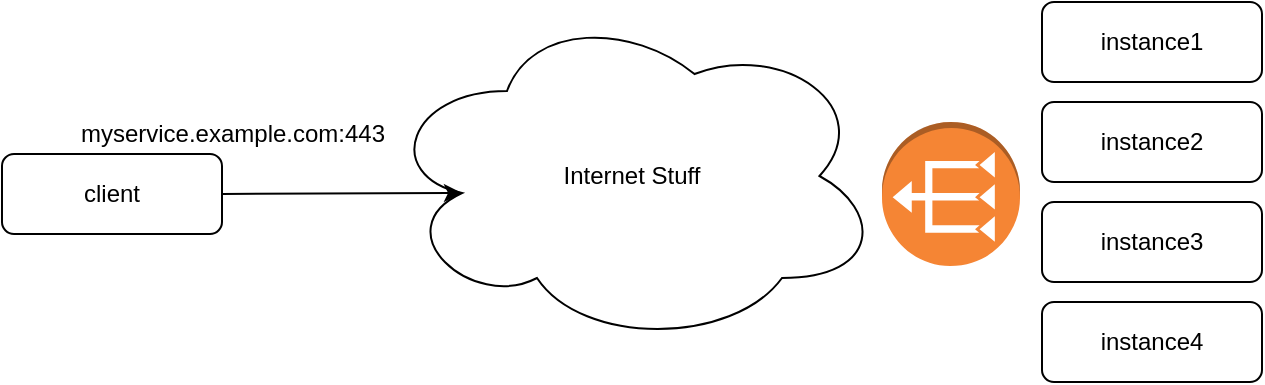 <mxfile version="19.0.3" type="device" pages="2"><diagram id="0m1YjDnGZ54t5qB1Enyy" name="forward"><mxGraphModel dx="864" dy="771" grid="1" gridSize="10" guides="1" tooltips="1" connect="1" arrows="1" fold="1" page="1" pageScale="1" pageWidth="850" pageHeight="1100" math="0" shadow="0"><root><mxCell id="0"/><mxCell id="1" parent="0"/><mxCell id="oB7Gyu0hv7pJJdH0BQw6-1" value="Internet Stuff" style="ellipse;shape=cloud;whiteSpace=wrap;html=1;" vertex="1" parent="1"><mxGeometry x="220" y="162" width="250" height="170" as="geometry"/></mxCell><mxCell id="oB7Gyu0hv7pJJdH0BQw6-2" value="instance1" style="rounded=1;whiteSpace=wrap;html=1;" vertex="1" parent="1"><mxGeometry x="550" y="160" width="110" height="40" as="geometry"/></mxCell><mxCell id="oB7Gyu0hv7pJJdH0BQw6-3" value="instance2" style="rounded=1;whiteSpace=wrap;html=1;" vertex="1" parent="1"><mxGeometry x="550" y="210" width="110" height="40" as="geometry"/></mxCell><mxCell id="oB7Gyu0hv7pJJdH0BQw6-4" value="instance3" style="rounded=1;whiteSpace=wrap;html=1;" vertex="1" parent="1"><mxGeometry x="550" y="260" width="110" height="40" as="geometry"/></mxCell><mxCell id="oB7Gyu0hv7pJJdH0BQw6-5" value="instance4" style="rounded=1;whiteSpace=wrap;html=1;" vertex="1" parent="1"><mxGeometry x="550" y="310" width="110" height="40" as="geometry"/></mxCell><mxCell id="oB7Gyu0hv7pJJdH0BQw6-6" value="" style="outlineConnect=0;dashed=0;verticalLabelPosition=bottom;verticalAlign=top;align=center;html=1;shape=mxgraph.aws3.vpc_nat_gateway;fillColor=#F58534;gradientColor=none;rotation=-180;" vertex="1" parent="1"><mxGeometry x="470" y="220" width="69" height="72" as="geometry"/></mxCell><mxCell id="oB7Gyu0hv7pJJdH0BQw6-7" value="client" style="rounded=1;whiteSpace=wrap;html=1;" vertex="1" parent="1"><mxGeometry x="30" y="236" width="110" height="40" as="geometry"/></mxCell><mxCell id="oB7Gyu0hv7pJJdH0BQw6-10" value="myservice.example.com:443" style="text;html=1;resizable=0;autosize=1;align=center;verticalAlign=middle;points=[];fillColor=none;strokeColor=none;rounded=0;" vertex="1" parent="1"><mxGeometry x="60" y="216" width="170" height="20" as="geometry"/></mxCell><mxCell id="oB7Gyu0hv7pJJdH0BQw6-11" value="" style="endArrow=classic;html=1;rounded=0;exitX=1;exitY=0.5;exitDx=0;exitDy=0;entryX=0.16;entryY=0.55;entryDx=0;entryDy=0;entryPerimeter=0;" edge="1" parent="1" source="oB7Gyu0hv7pJJdH0BQw6-7" target="oB7Gyu0hv7pJJdH0BQw6-1"><mxGeometry width="50" height="50" relative="1" as="geometry"><mxPoint x="130" y="280" as="sourcePoint"/><mxPoint x="180" y="230" as="targetPoint"/></mxGeometry></mxCell></root></mxGraphModel></diagram><diagram id="BEey3iDbreKzwoNyaBRf" name="reverse"><mxGraphModel dx="864" dy="771" grid="1" gridSize="10" guides="1" tooltips="1" connect="1" arrows="1" fold="1" page="1" pageScale="1" pageWidth="850" pageHeight="1100" math="0" shadow="0"><root><mxCell id="0"/><mxCell id="1" parent="0"/><mxCell id="CfRXwMYvDMsDagjec8DD-1" value="Internet Stuff" style="ellipse;shape=cloud;whiteSpace=wrap;html=1;" vertex="1" parent="1"><mxGeometry x="280" y="192" width="250" height="170" as="geometry"/></mxCell><mxCell id="CfRXwMYvDMsDagjec8DD-2" value="instance1" style="rounded=1;whiteSpace=wrap;html=1;" vertex="1" parent="1"><mxGeometry x="610" y="190" width="110" height="40" as="geometry"/></mxCell><mxCell id="CfRXwMYvDMsDagjec8DD-3" value="instance2" style="rounded=1;whiteSpace=wrap;html=1;" vertex="1" parent="1"><mxGeometry x="610" y="240" width="110" height="40" as="geometry"/></mxCell><mxCell id="CfRXwMYvDMsDagjec8DD-4" value="instance3" style="rounded=1;whiteSpace=wrap;html=1;" vertex="1" parent="1"><mxGeometry x="610" y="290" width="110" height="40" as="geometry"/></mxCell><mxCell id="CfRXwMYvDMsDagjec8DD-5" value="instance4" style="rounded=1;whiteSpace=wrap;html=1;" vertex="1" parent="1"><mxGeometry x="610" y="340" width="110" height="40" as="geometry"/></mxCell><mxCell id="CfRXwMYvDMsDagjec8DD-6" value="" style="outlineConnect=0;dashed=0;verticalLabelPosition=bottom;verticalAlign=top;align=center;html=1;shape=mxgraph.aws3.vpc_nat_gateway;fillColor=#F58534;gradientColor=none;rotation=-180;" vertex="1" parent="1"><mxGeometry x="530" y="250" width="69" height="72" as="geometry"/></mxCell><mxCell id="CfRXwMYvDMsDagjec8DD-7" value="client&lt;br&gt;+ whip" style="rounded=1;whiteSpace=wrap;html=1;" vertex="1" parent="1"><mxGeometry x="90" y="266" width="110" height="40" as="geometry"/></mxCell><mxCell id="CfRXwMYvDMsDagjec8DD-8" value="instance1.myservice:443" style="text;html=1;resizable=0;autosize=1;align=left;verticalAlign=middle;points=[];fillColor=none;strokeColor=none;rounded=0;" vertex="1" parent="1"><mxGeometry x="110" y="192" width="150" height="20" as="geometry"/></mxCell><mxCell id="CfRXwMYvDMsDagjec8DD-9" value="" style="endArrow=classic;html=1;rounded=0;exitX=1;exitY=0.5;exitDx=0;exitDy=0;entryX=0;entryY=0.5;entryDx=0;entryDy=0;edgeStyle=orthogonalEdgeStyle;curved=1;dashed=1;fillColor=#d5e8d4;strokeColor=#82b366;" edge="1" parent="1" source="CfRXwMYvDMsDagjec8DD-7" target="CfRXwMYvDMsDagjec8DD-2"><mxGeometry width="50" height="50" relative="1" as="geometry"><mxPoint x="190" y="310" as="sourcePoint"/><mxPoint x="240" y="260" as="targetPoint"/></mxGeometry></mxCell><mxCell id="CfRXwMYvDMsDagjec8DD-11" value="" style="endArrow=classic;html=1;rounded=0;exitX=1;exitY=0.5;exitDx=0;exitDy=0;entryX=0;entryY=0.5;entryDx=0;entryDy=0;edgeStyle=orthogonalEdgeStyle;curved=1;dashed=1;fillColor=#d5e8d4;strokeColor=#82b366;" edge="1" parent="1" source="CfRXwMYvDMsDagjec8DD-7" target="CfRXwMYvDMsDagjec8DD-3"><mxGeometry width="50" height="50" relative="1" as="geometry"><mxPoint x="210" y="296" as="sourcePoint"/><mxPoint x="620" y="220" as="targetPoint"/></mxGeometry></mxCell><mxCell id="CfRXwMYvDMsDagjec8DD-12" value="" style="endArrow=classic;html=1;rounded=0;exitX=1;exitY=0.5;exitDx=0;exitDy=0;entryX=0;entryY=0.5;entryDx=0;entryDy=0;edgeStyle=orthogonalEdgeStyle;curved=1;dashed=1;fillColor=#d5e8d4;strokeColor=#82b366;" edge="1" parent="1" source="CfRXwMYvDMsDagjec8DD-7" target="CfRXwMYvDMsDagjec8DD-4"><mxGeometry width="50" height="50" relative="1" as="geometry"><mxPoint x="220" y="306" as="sourcePoint"/><mxPoint x="630" y="230" as="targetPoint"/></mxGeometry></mxCell><mxCell id="CfRXwMYvDMsDagjec8DD-13" value="" style="endArrow=classic;html=1;rounded=0;exitX=1;exitY=0.5;exitDx=0;exitDy=0;entryX=0;entryY=0.25;entryDx=0;entryDy=0;edgeStyle=orthogonalEdgeStyle;curved=1;dashed=1;fillColor=#d5e8d4;strokeColor=#82b366;" edge="1" parent="1" source="CfRXwMYvDMsDagjec8DD-7" target="CfRXwMYvDMsDagjec8DD-5"><mxGeometry width="50" height="50" relative="1" as="geometry"><mxPoint x="230" y="316" as="sourcePoint"/><mxPoint x="640" y="240" as="targetPoint"/></mxGeometry></mxCell><mxCell id="CfRXwMYvDMsDagjec8DD-14" value="instance2.myservice:443" style="text;html=1;resizable=0;autosize=1;align=left;verticalAlign=middle;points=[];fillColor=none;strokeColor=none;rounded=0;" vertex="1" parent="1"><mxGeometry x="110" y="210" width="150" height="20" as="geometry"/></mxCell><mxCell id="CfRXwMYvDMsDagjec8DD-15" value="instance3.myservice:443" style="text;html=1;resizable=0;autosize=1;align=left;verticalAlign=middle;points=[];fillColor=none;strokeColor=none;rounded=0;" vertex="1" parent="1"><mxGeometry x="110" y="228" width="150" height="20" as="geometry"/></mxCell><mxCell id="CfRXwMYvDMsDagjec8DD-16" value="instance4.myservice:443" style="text;html=1;resizable=0;autosize=1;align=left;verticalAlign=middle;points=[];fillColor=none;strokeColor=none;rounded=0;" vertex="1" parent="1"><mxGeometry x="110" y="246" width="150" height="20" as="geometry"/></mxCell><mxCell id="CfRXwMYvDMsDagjec8DD-17" value="myservice:443" style="text;html=1;resizable=0;autosize=1;align=left;verticalAlign=middle;points=[];fillColor=none;strokeColor=none;rounded=0;" vertex="1" parent="1"><mxGeometry x="110" y="172" width="90" height="20" as="geometry"/></mxCell></root></mxGraphModel></diagram></mxfile>